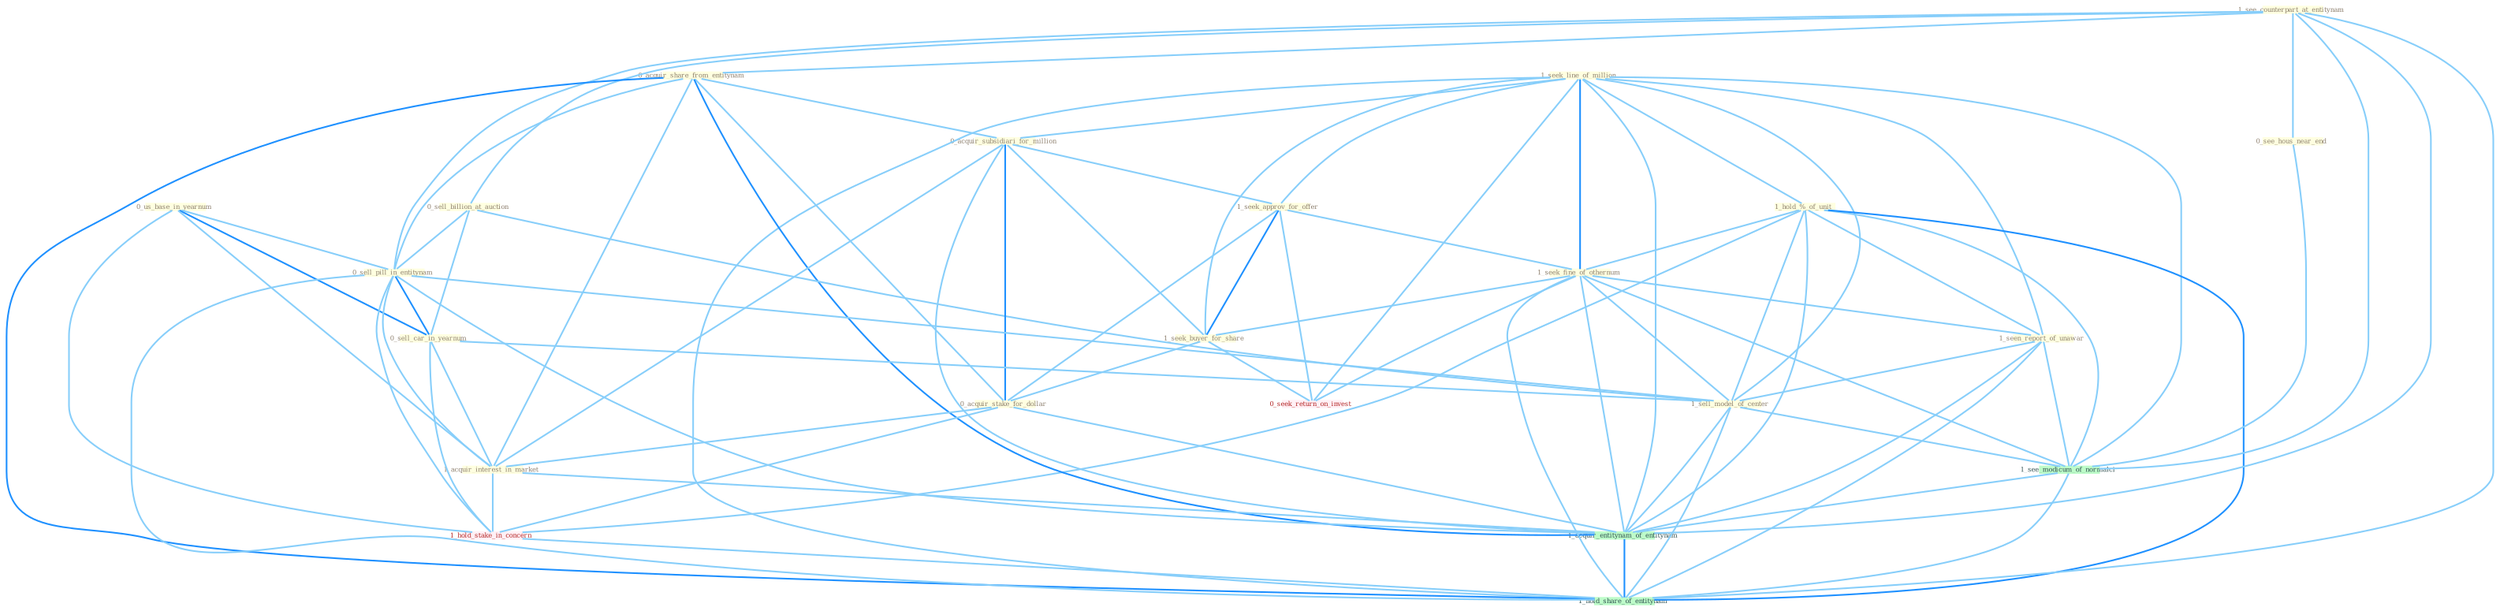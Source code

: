 Graph G{ 
    node
    [shape=polygon,style=filled,width=.5,height=.06,color="#BDFCC9",fixedsize=true,fontsize=4,
    fontcolor="#2f4f4f"];
    {node
    [color="#ffffe0", fontcolor="#8b7d6b"] "1_seek_line_of_million " "1_hold_%_of_unit " "1_see_counterpart_at_entitynam " "0_us_base_in_yearnum " "0_see_hous_near_end " "0_acquir_share_from_entitynam " "0_sell_billion_at_auction " "0_acquir_subsidiari_for_million " "1_seek_approv_for_offer " "1_seek_fine_of_othernum " "1_seek_buyer_for_share " "0_sell_pill_in_entitynam " "0_sell_car_in_yearnum " "0_acquir_stake_for_dollar " "1_acquir_interest_in_market " "1_seen_report_of_unawar " "1_sell_model_of_center "}
{node [color="#fff0f5", fontcolor="#b22222"] "1_hold_stake_in_concern " "0_seek_return_on_invest "}
edge [color="#B0E2FF"];

	"1_seek_line_of_million " -- "1_hold_%_of_unit " [w="1", color="#87cefa" ];
	"1_seek_line_of_million " -- "0_acquir_subsidiari_for_million " [w="1", color="#87cefa" ];
	"1_seek_line_of_million " -- "1_seek_approv_for_offer " [w="1", color="#87cefa" ];
	"1_seek_line_of_million " -- "1_seek_fine_of_othernum " [w="2", color="#1e90ff" , len=0.8];
	"1_seek_line_of_million " -- "1_seek_buyer_for_share " [w="1", color="#87cefa" ];
	"1_seek_line_of_million " -- "1_seen_report_of_unawar " [w="1", color="#87cefa" ];
	"1_seek_line_of_million " -- "1_sell_model_of_center " [w="1", color="#87cefa" ];
	"1_seek_line_of_million " -- "0_seek_return_on_invest " [w="1", color="#87cefa" ];
	"1_seek_line_of_million " -- "1_see_modicum_of_normalci " [w="1", color="#87cefa" ];
	"1_seek_line_of_million " -- "1_acquir_entitynam_of_entitynam " [w="1", color="#87cefa" ];
	"1_seek_line_of_million " -- "1_hold_share_of_entitynam " [w="1", color="#87cefa" ];
	"1_hold_%_of_unit " -- "1_seek_fine_of_othernum " [w="1", color="#87cefa" ];
	"1_hold_%_of_unit " -- "1_seen_report_of_unawar " [w="1", color="#87cefa" ];
	"1_hold_%_of_unit " -- "1_sell_model_of_center " [w="1", color="#87cefa" ];
	"1_hold_%_of_unit " -- "1_hold_stake_in_concern " [w="1", color="#87cefa" ];
	"1_hold_%_of_unit " -- "1_see_modicum_of_normalci " [w="1", color="#87cefa" ];
	"1_hold_%_of_unit " -- "1_acquir_entitynam_of_entitynam " [w="1", color="#87cefa" ];
	"1_hold_%_of_unit " -- "1_hold_share_of_entitynam " [w="2", color="#1e90ff" , len=0.8];
	"1_see_counterpart_at_entitynam " -- "0_see_hous_near_end " [w="1", color="#87cefa" ];
	"1_see_counterpart_at_entitynam " -- "0_acquir_share_from_entitynam " [w="1", color="#87cefa" ];
	"1_see_counterpart_at_entitynam " -- "0_sell_billion_at_auction " [w="1", color="#87cefa" ];
	"1_see_counterpart_at_entitynam " -- "0_sell_pill_in_entitynam " [w="1", color="#87cefa" ];
	"1_see_counterpart_at_entitynam " -- "1_see_modicum_of_normalci " [w="1", color="#87cefa" ];
	"1_see_counterpart_at_entitynam " -- "1_acquir_entitynam_of_entitynam " [w="1", color="#87cefa" ];
	"1_see_counterpart_at_entitynam " -- "1_hold_share_of_entitynam " [w="1", color="#87cefa" ];
	"0_us_base_in_yearnum " -- "0_sell_pill_in_entitynam " [w="1", color="#87cefa" ];
	"0_us_base_in_yearnum " -- "0_sell_car_in_yearnum " [w="2", color="#1e90ff" , len=0.8];
	"0_us_base_in_yearnum " -- "1_acquir_interest_in_market " [w="1", color="#87cefa" ];
	"0_us_base_in_yearnum " -- "1_hold_stake_in_concern " [w="1", color="#87cefa" ];
	"0_see_hous_near_end " -- "1_see_modicum_of_normalci " [w="1", color="#87cefa" ];
	"0_acquir_share_from_entitynam " -- "0_acquir_subsidiari_for_million " [w="1", color="#87cefa" ];
	"0_acquir_share_from_entitynam " -- "0_sell_pill_in_entitynam " [w="1", color="#87cefa" ];
	"0_acquir_share_from_entitynam " -- "0_acquir_stake_for_dollar " [w="1", color="#87cefa" ];
	"0_acquir_share_from_entitynam " -- "1_acquir_interest_in_market " [w="1", color="#87cefa" ];
	"0_acquir_share_from_entitynam " -- "1_acquir_entitynam_of_entitynam " [w="2", color="#1e90ff" , len=0.8];
	"0_acquir_share_from_entitynam " -- "1_hold_share_of_entitynam " [w="2", color="#1e90ff" , len=0.8];
	"0_sell_billion_at_auction " -- "0_sell_pill_in_entitynam " [w="1", color="#87cefa" ];
	"0_sell_billion_at_auction " -- "0_sell_car_in_yearnum " [w="1", color="#87cefa" ];
	"0_sell_billion_at_auction " -- "1_sell_model_of_center " [w="1", color="#87cefa" ];
	"0_acquir_subsidiari_for_million " -- "1_seek_approv_for_offer " [w="1", color="#87cefa" ];
	"0_acquir_subsidiari_for_million " -- "1_seek_buyer_for_share " [w="1", color="#87cefa" ];
	"0_acquir_subsidiari_for_million " -- "0_acquir_stake_for_dollar " [w="2", color="#1e90ff" , len=0.8];
	"0_acquir_subsidiari_for_million " -- "1_acquir_interest_in_market " [w="1", color="#87cefa" ];
	"0_acquir_subsidiari_for_million " -- "1_acquir_entitynam_of_entitynam " [w="1", color="#87cefa" ];
	"1_seek_approv_for_offer " -- "1_seek_fine_of_othernum " [w="1", color="#87cefa" ];
	"1_seek_approv_for_offer " -- "1_seek_buyer_for_share " [w="2", color="#1e90ff" , len=0.8];
	"1_seek_approv_for_offer " -- "0_acquir_stake_for_dollar " [w="1", color="#87cefa" ];
	"1_seek_approv_for_offer " -- "0_seek_return_on_invest " [w="1", color="#87cefa" ];
	"1_seek_fine_of_othernum " -- "1_seek_buyer_for_share " [w="1", color="#87cefa" ];
	"1_seek_fine_of_othernum " -- "1_seen_report_of_unawar " [w="1", color="#87cefa" ];
	"1_seek_fine_of_othernum " -- "1_sell_model_of_center " [w="1", color="#87cefa" ];
	"1_seek_fine_of_othernum " -- "0_seek_return_on_invest " [w="1", color="#87cefa" ];
	"1_seek_fine_of_othernum " -- "1_see_modicum_of_normalci " [w="1", color="#87cefa" ];
	"1_seek_fine_of_othernum " -- "1_acquir_entitynam_of_entitynam " [w="1", color="#87cefa" ];
	"1_seek_fine_of_othernum " -- "1_hold_share_of_entitynam " [w="1", color="#87cefa" ];
	"1_seek_buyer_for_share " -- "0_acquir_stake_for_dollar " [w="1", color="#87cefa" ];
	"1_seek_buyer_for_share " -- "0_seek_return_on_invest " [w="1", color="#87cefa" ];
	"0_sell_pill_in_entitynam " -- "0_sell_car_in_yearnum " [w="2", color="#1e90ff" , len=0.8];
	"0_sell_pill_in_entitynam " -- "1_acquir_interest_in_market " [w="1", color="#87cefa" ];
	"0_sell_pill_in_entitynam " -- "1_sell_model_of_center " [w="1", color="#87cefa" ];
	"0_sell_pill_in_entitynam " -- "1_hold_stake_in_concern " [w="1", color="#87cefa" ];
	"0_sell_pill_in_entitynam " -- "1_acquir_entitynam_of_entitynam " [w="1", color="#87cefa" ];
	"0_sell_pill_in_entitynam " -- "1_hold_share_of_entitynam " [w="1", color="#87cefa" ];
	"0_sell_car_in_yearnum " -- "1_acquir_interest_in_market " [w="1", color="#87cefa" ];
	"0_sell_car_in_yearnum " -- "1_sell_model_of_center " [w="1", color="#87cefa" ];
	"0_sell_car_in_yearnum " -- "1_hold_stake_in_concern " [w="1", color="#87cefa" ];
	"0_acquir_stake_for_dollar " -- "1_acquir_interest_in_market " [w="1", color="#87cefa" ];
	"0_acquir_stake_for_dollar " -- "1_hold_stake_in_concern " [w="1", color="#87cefa" ];
	"0_acquir_stake_for_dollar " -- "1_acquir_entitynam_of_entitynam " [w="1", color="#87cefa" ];
	"1_acquir_interest_in_market " -- "1_hold_stake_in_concern " [w="1", color="#87cefa" ];
	"1_acquir_interest_in_market " -- "1_acquir_entitynam_of_entitynam " [w="1", color="#87cefa" ];
	"1_seen_report_of_unawar " -- "1_sell_model_of_center " [w="1", color="#87cefa" ];
	"1_seen_report_of_unawar " -- "1_see_modicum_of_normalci " [w="1", color="#87cefa" ];
	"1_seen_report_of_unawar " -- "1_acquir_entitynam_of_entitynam " [w="1", color="#87cefa" ];
	"1_seen_report_of_unawar " -- "1_hold_share_of_entitynam " [w="1", color="#87cefa" ];
	"1_sell_model_of_center " -- "1_see_modicum_of_normalci " [w="1", color="#87cefa" ];
	"1_sell_model_of_center " -- "1_acquir_entitynam_of_entitynam " [w="1", color="#87cefa" ];
	"1_sell_model_of_center " -- "1_hold_share_of_entitynam " [w="1", color="#87cefa" ];
	"1_hold_stake_in_concern " -- "1_hold_share_of_entitynam " [w="1", color="#87cefa" ];
	"1_see_modicum_of_normalci " -- "1_acquir_entitynam_of_entitynam " [w="1", color="#87cefa" ];
	"1_see_modicum_of_normalci " -- "1_hold_share_of_entitynam " [w="1", color="#87cefa" ];
	"1_acquir_entitynam_of_entitynam " -- "1_hold_share_of_entitynam " [w="2", color="#1e90ff" , len=0.8];
}